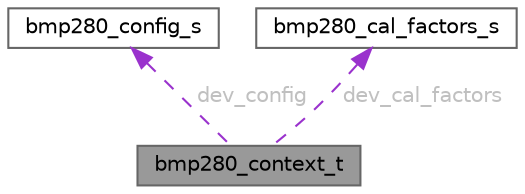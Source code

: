digraph "bmp280_context_t"
{
 // LATEX_PDF_SIZE
  bgcolor="transparent";
  edge [fontname=Helvetica,fontsize=10,labelfontname=Helvetica,labelfontsize=10];
  node [fontname=Helvetica,fontsize=10,shape=box,height=0.2,width=0.4];
  Node1 [id="Node000001",label="bmp280_context_t",height=0.2,width=0.4,color="gray40", fillcolor="grey60", style="filled", fontcolor="black",tooltip="BMP280 context structure."];
  Node2 -> Node1 [id="edge1_Node000001_Node000002",dir="back",color="darkorchid3",style="dashed",tooltip=" ",label=" dev_config",fontcolor="grey" ];
  Node2 [id="Node000002",label="bmp280_config_s",height=0.2,width=0.4,color="gray40", fillcolor="white", style="filled",URL="$structbmp280__config__s.html",tooltip="BMP280 configuration structure definition."];
  Node3 -> Node1 [id="edge2_Node000001_Node000003",dir="back",color="darkorchid3",style="dashed",tooltip=" ",label=" dev_cal_factors",fontcolor="grey" ];
  Node3 [id="Node000003",label="bmp280_cal_factors_s",height=0.2,width=0.4,color="gray40", fillcolor="white", style="filled",URL="$structbmp280__cal__factors__s.html",tooltip="BMP280 temperature and pressure calibration factors structure definition."];
}
